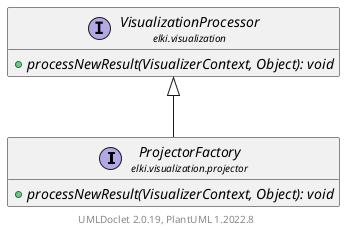 @startuml
    remove .*\.(Instance|Par|Parameterizer|Factory)$
    set namespaceSeparator none
    hide empty fields
    hide empty methods

    interface "<size:14>ProjectorFactory\n<size:10>elki.visualization.projector" as elki.visualization.projector.ProjectorFactory [[ProjectorFactory.html]] {
        {abstract} +processNewResult(VisualizerContext, Object): void
    }

    interface "<size:14>VisualizationProcessor\n<size:10>elki.visualization" as elki.visualization.VisualizationProcessor [[../VisualizationProcessor.html]] {
        {abstract} +processNewResult(VisualizerContext, Object): void
    }

    elki.visualization.VisualizationProcessor <|-- elki.visualization.projector.ProjectorFactory

    center footer UMLDoclet 2.0.19, PlantUML 1.2022.8
@enduml
